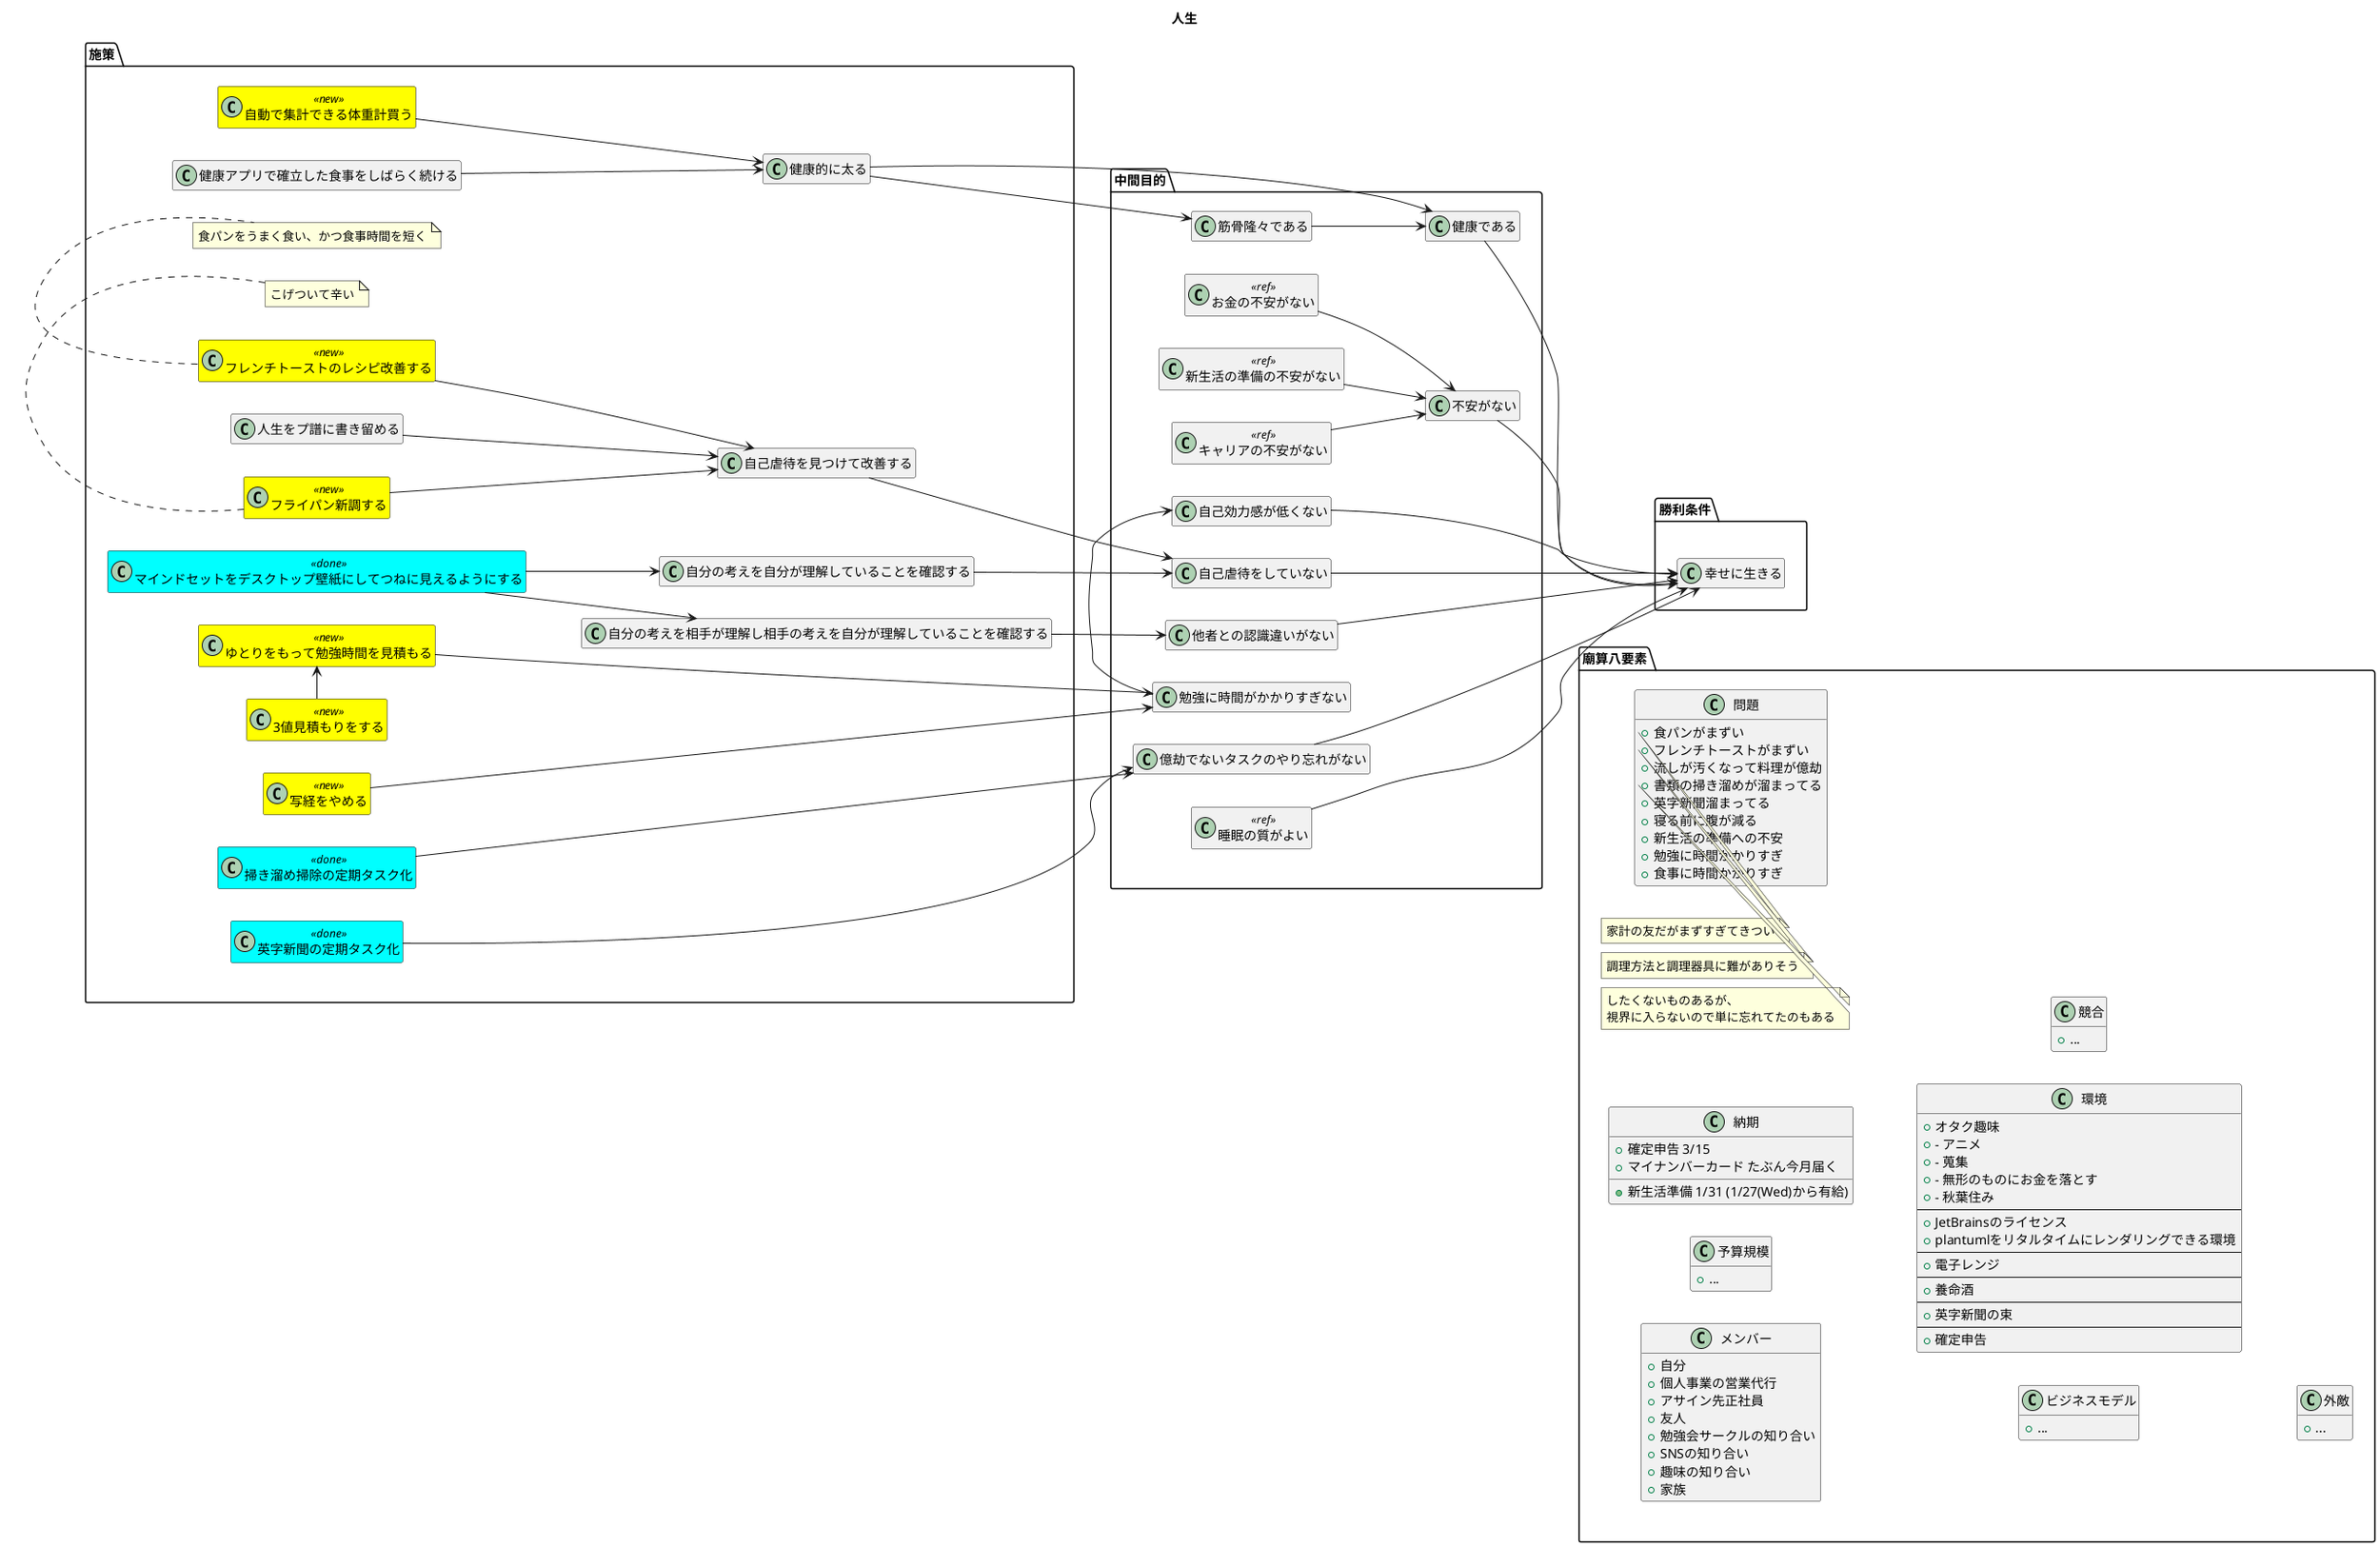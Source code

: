@startuml

title 人生

hide empty members
skinparam class {
  BackgroundColor<<deprecated>> Grey
  BackgroundColor<<done>> Cyan
  BackgroundColor<<new>> Yellow
}

left to right direction

package 勝利条件 {
  class 幸せに生きる
}

package 中間目的 {
  class 不安がない
  不安がない --> 幸せに生きる

  class キャリアの不安がない<<ref>>
  キャリアの不安がない --> 不安がない

  class お金の不安がない<<ref>>
  お金の不安がない --> 不安がない

  class 新生活の準備の不安がない<<ref>>
  新生活の準備の不安がない --> 不安がない

  class 自己虐待をしていない
  自己虐待をしていない --> 幸せに生きる

  class 他者との認識違いがない
  他者との認識違いがない --> 幸せに生きる

  class 健康である
  健康である --> 幸せに生きる
  class 筋骨隆々である
  筋骨隆々である --> 健康である

  class 億劫でないタスクのやり忘れがない
  億劫でないタスクのやり忘れがない --> 幸せに生きる

  class 睡眠の質がよい<<ref>>
  睡眠の質がよい --> 幸せに生きる

  class 自己効力感が低くない
  自己効力感が低くない --> 幸せに生きる

  class 勉強に時間がかかりすぎない
  勉強に時間がかかりすぎない -> 自己効力感が低くない
}

package 施策 {
  class 自己虐待を見つけて改善する
  自己虐待を見つけて改善する --> 自己虐待をしていない

  class 人生をプ譜に書き留める
  人生をプ譜に書き留める --> 自己虐待を見つけて改善する

  class フライパン新調する<<new>>
  note bottom
  こげついて辛い
  end note
  フライパン新調する --> 自己虐待を見つけて改善する

  class フレンチトーストのレシピ改善する<<new>>
  note bottom
  食パンをうまく食い、かつ食事時間を短く
  end note
  フレンチトーストのレシピ改善する --> 自己虐待を見つけて改善する


  class 自分の考えを相手が理解し相手の考えを自分が理解していることを確認する
  自分の考えを相手が理解し相手の考えを自分が理解していることを確認する --> 他者との認識違いがない

  class 自分の考えを自分が理解していることを確認する
  自分の考えを自分が理解していることを確認する --> 自己虐待をしていない

  class マインドセットをデスクトップ壁紙にしてつねに見えるようにする<<done>>
  マインドセットをデスクトップ壁紙にしてつねに見えるようにする --> 自分の考えを相手が理解し相手の考えを自分が理解していることを確認する
  マインドセットをデスクトップ壁紙にしてつねに見えるようにする --> 自分の考えを自分が理解していることを確認する

  class 健康的に太る
  健康的に太る --> 筋骨隆々である
  健康的に太る --> 健康である
  class 健康アプリで確立した食事をしばらく続ける
  健康アプリで確立した食事をしばらく続ける --> 健康的に太る
  class 自動で集計できる体重計買う<<new>>
  自動で集計できる体重計買う --> 健康的に太る

  class 掃き溜め掃除の定期タスク化<<done>>
  掃き溜め掃除の定期タスク化 --> 億劫でないタスクのやり忘れがない

  class 英字新聞の定期タスク化<<done>>
  英字新聞の定期タスク化 --> 億劫でないタスクのやり忘れがない

  class ゆとりをもって勉強時間を見積もる<<new>>
  ゆとりをもって勉強時間を見積もる -> 勉強に時間がかかりすぎない
  class 3値見積もりをする<<new>>
  3値見積もりをする -> ゆとりをもって勉強時間を見積もる
  class 写経をやめる<<new>>
  写経をやめる -> 勉強に時間がかかりすぎない
}

package 廟算八要素 {
  class メンバー {
   + 自分
   + 個人事業の営業代行
   + アサイン先正社員
   + 友人
   + 勉強会サークルの知り合い
   + SNSの知り合い
   + 趣味の知り合い
   + 家族
  }
  class 予算規模 {
   + ...
  }
  class 納期 {
   + 確定申告 3/15
   + マイナンバーカード たぶん今月届く
   + 新生活準備 1/31 (1/27(Wed)から有給)
  }
  class ビジネスモデル {
   + ...
  }
  class 環境 {
   + オタク趣味
   + - アニメ
   + - 蒐集
   + - 無形のものにお金を落とす
   + - 秋葉住み
   --
   + JetBrainsのライセンス
   + plantumlをリタルタイムにレンダリングできる環境
   --
   + 電子レンジ
   --
   + 養命酒
   --
   + 英字新聞の束
   --
   + 確定申告
  }

  class 競合 {
   + ...
  }
  class 外敵 {
   + ...
  }
  class 問題 {
   + 食パンがまずい
   + フレンチトーストがまずい
   + 流しが汚くなって料理が億劫
   + 書類の掃き溜めが溜まってる
   + 英字新聞溜まってる
   + 寝る前に腹が減る
   + 新生活の準備への不安
   + 勉強に時間かかりすぎ
   + 食事に時間かかりすぎ
  }
  note right of 問題::食パンがまずい
  家計の友だがまずすぎてきつい
  end note
  note right of 問題::フレンチトーストがまずい
  調理方法と調理器具に難がありそう
  end note
  note right of 問題::書類の掃き溜めが溜まってる
  したくないものあるが、
  視界に入らないので単に忘れてたのもある
  end note
  note right of 問題::lifeプロジェクトの編集に時間がかかっている
  もう少しやってるうちに収束するか？様子見
  end note
}

中間目的 --u[hidden]--> 勝利条件
施策 --u[hidden]--> 中間目的
廟算八要素 ---u[hidden]--> 施策

@enduml
